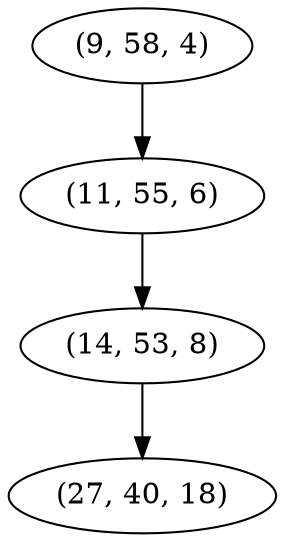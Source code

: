 digraph tree {
    "(9, 58, 4)";
    "(11, 55, 6)";
    "(14, 53, 8)";
    "(27, 40, 18)";
    "(9, 58, 4)" -> "(11, 55, 6)";
    "(11, 55, 6)" -> "(14, 53, 8)";
    "(14, 53, 8)" -> "(27, 40, 18)";
}

